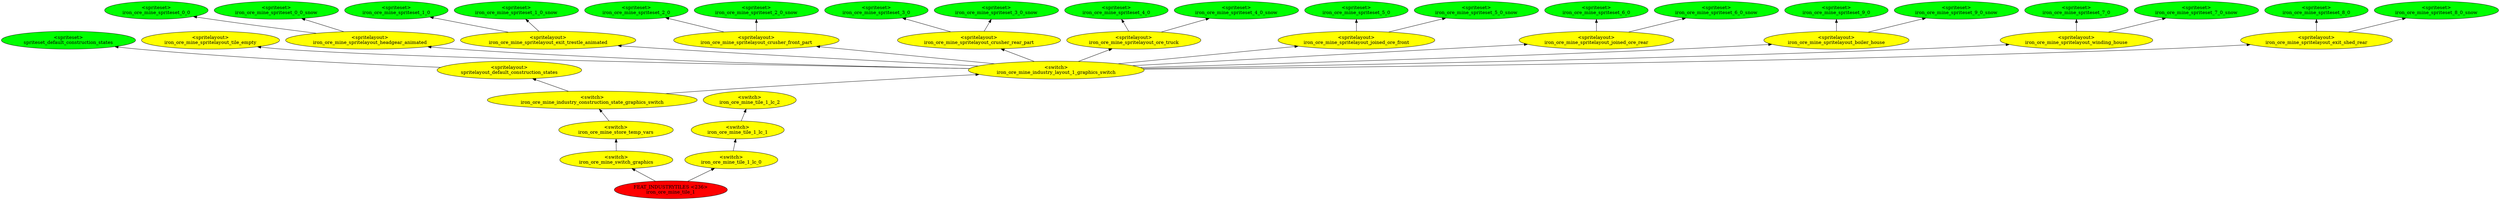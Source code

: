 digraph {
rankdir="BT"
spriteset_default_construction_states [fillcolor=green style="filled" label="<spriteset>\nspriteset_default_construction_states"]
spritelayout_default_construction_states [fillcolor=yellow style="filled" label="<spritelayout>\nspritelayout_default_construction_states"]
iron_ore_mine_spriteset_0_0 [fillcolor=green style="filled" label="<spriteset>\niron_ore_mine_spriteset_0_0"]
iron_ore_mine_spriteset_0_0_snow [fillcolor=green style="filled" label="<spriteset>\niron_ore_mine_spriteset_0_0_snow"]
iron_ore_mine_spriteset_1_0 [fillcolor=green style="filled" label="<spriteset>\niron_ore_mine_spriteset_1_0"]
iron_ore_mine_spriteset_1_0_snow [fillcolor=green style="filled" label="<spriteset>\niron_ore_mine_spriteset_1_0_snow"]
iron_ore_mine_spriteset_2_0 [fillcolor=green style="filled" label="<spriteset>\niron_ore_mine_spriteset_2_0"]
iron_ore_mine_spriteset_2_0_snow [fillcolor=green style="filled" label="<spriteset>\niron_ore_mine_spriteset_2_0_snow"]
iron_ore_mine_spriteset_3_0 [fillcolor=green style="filled" label="<spriteset>\niron_ore_mine_spriteset_3_0"]
iron_ore_mine_spriteset_3_0_snow [fillcolor=green style="filled" label="<spriteset>\niron_ore_mine_spriteset_3_0_snow"]
iron_ore_mine_spriteset_4_0 [fillcolor=green style="filled" label="<spriteset>\niron_ore_mine_spriteset_4_0"]
iron_ore_mine_spriteset_4_0_snow [fillcolor=green style="filled" label="<spriteset>\niron_ore_mine_spriteset_4_0_snow"]
iron_ore_mine_spriteset_5_0 [fillcolor=green style="filled" label="<spriteset>\niron_ore_mine_spriteset_5_0"]
iron_ore_mine_spriteset_5_0_snow [fillcolor=green style="filled" label="<spriteset>\niron_ore_mine_spriteset_5_0_snow"]
iron_ore_mine_spriteset_6_0 [fillcolor=green style="filled" label="<spriteset>\niron_ore_mine_spriteset_6_0"]
iron_ore_mine_spriteset_6_0_snow [fillcolor=green style="filled" label="<spriteset>\niron_ore_mine_spriteset_6_0_snow"]
iron_ore_mine_spriteset_7_0 [fillcolor=green style="filled" label="<spriteset>\niron_ore_mine_spriteset_7_0"]
iron_ore_mine_spriteset_7_0_snow [fillcolor=green style="filled" label="<spriteset>\niron_ore_mine_spriteset_7_0_snow"]
iron_ore_mine_spriteset_8_0 [fillcolor=green style="filled" label="<spriteset>\niron_ore_mine_spriteset_8_0"]
iron_ore_mine_spriteset_8_0_snow [fillcolor=green style="filled" label="<spriteset>\niron_ore_mine_spriteset_8_0_snow"]
iron_ore_mine_spriteset_9_0 [fillcolor=green style="filled" label="<spriteset>\niron_ore_mine_spriteset_9_0"]
iron_ore_mine_spriteset_9_0_snow [fillcolor=green style="filled" label="<spriteset>\niron_ore_mine_spriteset_9_0_snow"]
iron_ore_mine_spritelayout_tile_empty [fillcolor=yellow style="filled" label="<spritelayout>\niron_ore_mine_spritelayout_tile_empty"]
iron_ore_mine_spritelayout_headgear_animated [fillcolor=yellow style="filled" label="<spritelayout>\niron_ore_mine_spritelayout_headgear_animated"]
iron_ore_mine_spritelayout_exit_trestle_animated [fillcolor=yellow style="filled" label="<spritelayout>\niron_ore_mine_spritelayout_exit_trestle_animated"]
iron_ore_mine_spritelayout_crusher_front_part [fillcolor=yellow style="filled" label="<spritelayout>\niron_ore_mine_spritelayout_crusher_front_part"]
iron_ore_mine_spritelayout_crusher_rear_part [fillcolor=yellow style="filled" label="<spritelayout>\niron_ore_mine_spritelayout_crusher_rear_part"]
iron_ore_mine_spritelayout_ore_truck [fillcolor=yellow style="filled" label="<spritelayout>\niron_ore_mine_spritelayout_ore_truck"]
iron_ore_mine_spritelayout_joined_ore_front [fillcolor=yellow style="filled" label="<spritelayout>\niron_ore_mine_spritelayout_joined_ore_front"]
iron_ore_mine_spritelayout_joined_ore_rear [fillcolor=yellow style="filled" label="<spritelayout>\niron_ore_mine_spritelayout_joined_ore_rear"]
iron_ore_mine_spritelayout_boiler_house [fillcolor=yellow style="filled" label="<spritelayout>\niron_ore_mine_spritelayout_boiler_house"]
iron_ore_mine_spritelayout_winding_house [fillcolor=yellow style="filled" label="<spritelayout>\niron_ore_mine_spritelayout_winding_house"]
iron_ore_mine_spritelayout_exit_shed_rear [fillcolor=yellow style="filled" label="<spritelayout>\niron_ore_mine_spritelayout_exit_shed_rear"]
iron_ore_mine_industry_layout_1_graphics_switch [fillcolor=yellow style="filled" label="<switch>\niron_ore_mine_industry_layout_1_graphics_switch"]
iron_ore_mine_industry_construction_state_graphics_switch [fillcolor=yellow style="filled" label="<switch>\niron_ore_mine_industry_construction_state_graphics_switch"]
iron_ore_mine_store_temp_vars [fillcolor=yellow style="filled" label="<switch>\niron_ore_mine_store_temp_vars"]
iron_ore_mine_switch_graphics [fillcolor=yellow style="filled" label="<switch>\niron_ore_mine_switch_graphics"]
iron_ore_mine_tile_1_lc_2 [fillcolor=yellow style="filled" label="<switch>\niron_ore_mine_tile_1_lc_2"]
iron_ore_mine_tile_1_lc_1 [fillcolor=yellow style="filled" label="<switch>\niron_ore_mine_tile_1_lc_1"]
iron_ore_mine_tile_1_lc_0 [fillcolor=yellow style="filled" label="<switch>\niron_ore_mine_tile_1_lc_0"]
iron_ore_mine_tile_1 [fillcolor=red style="filled" label="FEAT_INDUSTRYTILES <236>\niron_ore_mine_tile_1"]
iron_ore_mine_tile_1->iron_ore_mine_switch_graphics
iron_ore_mine_industry_layout_1_graphics_switch->iron_ore_mine_spritelayout_exit_trestle_animated
iron_ore_mine_spritelayout_exit_shed_rear->iron_ore_mine_spriteset_8_0
iron_ore_mine_spritelayout_joined_ore_front->iron_ore_mine_spriteset_5_0_snow
iron_ore_mine_spritelayout_joined_ore_rear->iron_ore_mine_spriteset_6_0_snow
iron_ore_mine_industry_layout_1_graphics_switch->iron_ore_mine_spritelayout_exit_shed_rear
iron_ore_mine_industry_layout_1_graphics_switch->iron_ore_mine_spritelayout_joined_ore_front
iron_ore_mine_industry_layout_1_graphics_switch->iron_ore_mine_spritelayout_boiler_house
iron_ore_mine_spritelayout_exit_trestle_animated->iron_ore_mine_spriteset_1_0
iron_ore_mine_industry_layout_1_graphics_switch->iron_ore_mine_spritelayout_winding_house
iron_ore_mine_spritelayout_joined_ore_front->iron_ore_mine_spriteset_5_0
iron_ore_mine_industry_layout_1_graphics_switch->iron_ore_mine_spritelayout_crusher_front_part
iron_ore_mine_industry_layout_1_graphics_switch->iron_ore_mine_spritelayout_crusher_rear_part
iron_ore_mine_spritelayout_exit_trestle_animated->iron_ore_mine_spriteset_1_0_snow
iron_ore_mine_tile_1_lc_0->iron_ore_mine_tile_1_lc_1
iron_ore_mine_industry_construction_state_graphics_switch->spritelayout_default_construction_states
iron_ore_mine_industry_construction_state_graphics_switch->iron_ore_mine_industry_layout_1_graphics_switch
iron_ore_mine_spritelayout_ore_truck->iron_ore_mine_spriteset_4_0
iron_ore_mine_spritelayout_boiler_house->iron_ore_mine_spriteset_9_0
iron_ore_mine_spritelayout_crusher_rear_part->iron_ore_mine_spriteset_3_0_snow
iron_ore_mine_spritelayout_boiler_house->iron_ore_mine_spriteset_9_0_snow
iron_ore_mine_store_temp_vars->iron_ore_mine_industry_construction_state_graphics_switch
iron_ore_mine_spritelayout_crusher_front_part->iron_ore_mine_spriteset_2_0_snow
iron_ore_mine_spritelayout_winding_house->iron_ore_mine_spriteset_7_0
iron_ore_mine_spritelayout_headgear_animated->iron_ore_mine_spriteset_0_0_snow
iron_ore_mine_spritelayout_joined_ore_rear->iron_ore_mine_spriteset_6_0
iron_ore_mine_spritelayout_exit_shed_rear->iron_ore_mine_spriteset_8_0_snow
iron_ore_mine_industry_layout_1_graphics_switch->iron_ore_mine_spritelayout_tile_empty
iron_ore_mine_spritelayout_headgear_animated->iron_ore_mine_spriteset_0_0
iron_ore_mine_spritelayout_winding_house->iron_ore_mine_spriteset_7_0_snow
spritelayout_default_construction_states->spriteset_default_construction_states
iron_ore_mine_spritelayout_crusher_front_part->iron_ore_mine_spriteset_2_0
iron_ore_mine_industry_layout_1_graphics_switch->iron_ore_mine_spritelayout_joined_ore_rear
iron_ore_mine_spritelayout_ore_truck->iron_ore_mine_spriteset_4_0_snow
iron_ore_mine_tile_1->iron_ore_mine_tile_1_lc_0
iron_ore_mine_spritelayout_crusher_rear_part->iron_ore_mine_spriteset_3_0
iron_ore_mine_industry_layout_1_graphics_switch->iron_ore_mine_spritelayout_ore_truck
iron_ore_mine_switch_graphics->iron_ore_mine_store_temp_vars
iron_ore_mine_tile_1_lc_1->iron_ore_mine_tile_1_lc_2
iron_ore_mine_industry_layout_1_graphics_switch->iron_ore_mine_spritelayout_headgear_animated
}
